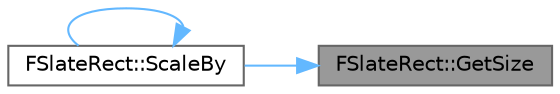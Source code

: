 digraph "FSlateRect::GetSize"
{
 // INTERACTIVE_SVG=YES
 // LATEX_PDF_SIZE
  bgcolor="transparent";
  edge [fontname=Helvetica,fontsize=10,labelfontname=Helvetica,labelfontsize=10];
  node [fontname=Helvetica,fontsize=10,shape=box,height=0.2,width=0.4];
  rankdir="RL";
  Node1 [id="Node000001",label="FSlateRect::GetSize",height=0.2,width=0.4,color="gray40", fillcolor="grey60", style="filled", fontcolor="black",tooltip="Returns the size of the rectangle in each dimension."];
  Node1 -> Node2 [id="edge1_Node000001_Node000002",dir="back",color="steelblue1",style="solid",tooltip=" "];
  Node2 [id="Node000002",label="FSlateRect::ScaleBy",height=0.2,width=0.4,color="grey40", fillcolor="white", style="filled",URL="$db/d16/classFSlateRect.html#adcff7dfe0a463d38f37b4b6a225c9f00",tooltip="Return a rectangle that is scaled by the amount specified."];
  Node2 -> Node2 [id="edge2_Node000002_Node000002",dir="back",color="steelblue1",style="solid",tooltip=" "];
}
